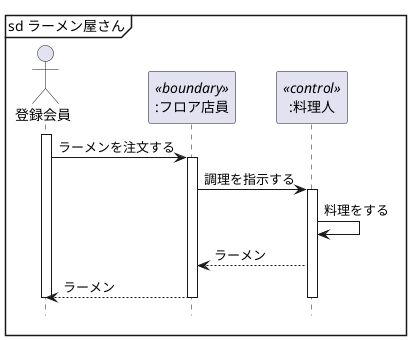 @startuml
hide footbox
Actor 登録会員 as member
participant ":フロア店員" as boundary <<boundary>>
participant ":料理人" as control <<control>>


mainframe sd ラーメン屋さん 
activate member
member -> boundary : ラーメンを注文する
activate  boundary
    boundary -> control : 調理を指示する
    activate control
    
    control -> control: 料理をする
    
    boundary <-- control : ラーメン 
        
    member <-- boundary :ラーメン 
        
deactivate member       
deactivate boundary
deactivate control
    

' control -> entity : <<create>>\n1.1.1生成():
' control -> entity : 1.1.2会員情報取得():<<create>>
' control <- entity : 登録会員情報


@enduml